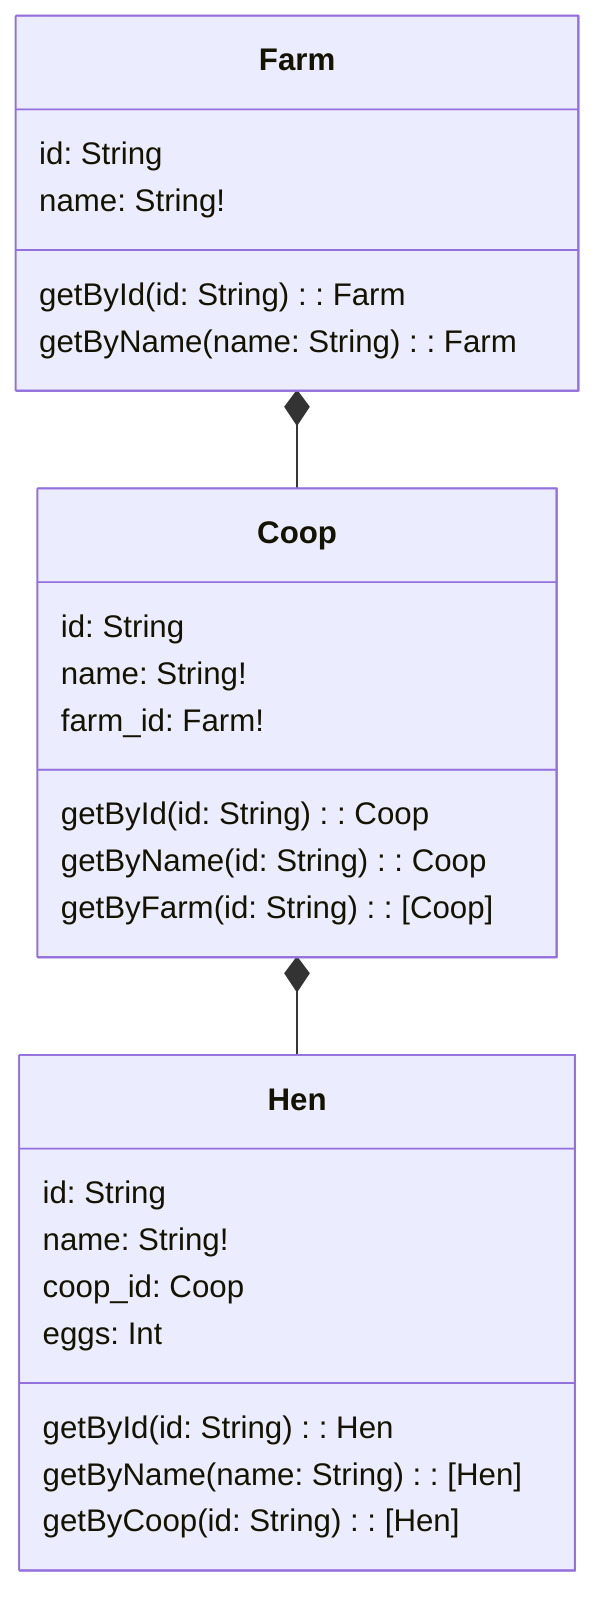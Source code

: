 classDiagram

    Farm *-- Coop
    class Farm {
        id: String
        name: String!

        getById(id: String): Farm
        getByName(name: String): Farm
    }


    Coop *-- Hen
    class Coop {
        id: String
        name: String!
        farm_id: Farm!

        getById(id: String): Coop
        getByName(id: String): Coop
        getByFarm(id: String): [Coop]
    }

    class Hen {

        id: String
        name: String!
        coop_id: Coop
        eggs: Int

        getById(id: String): Hen
        getByName(name: String): [Hen]
        getByCoop(id: String): [Hen]
    }